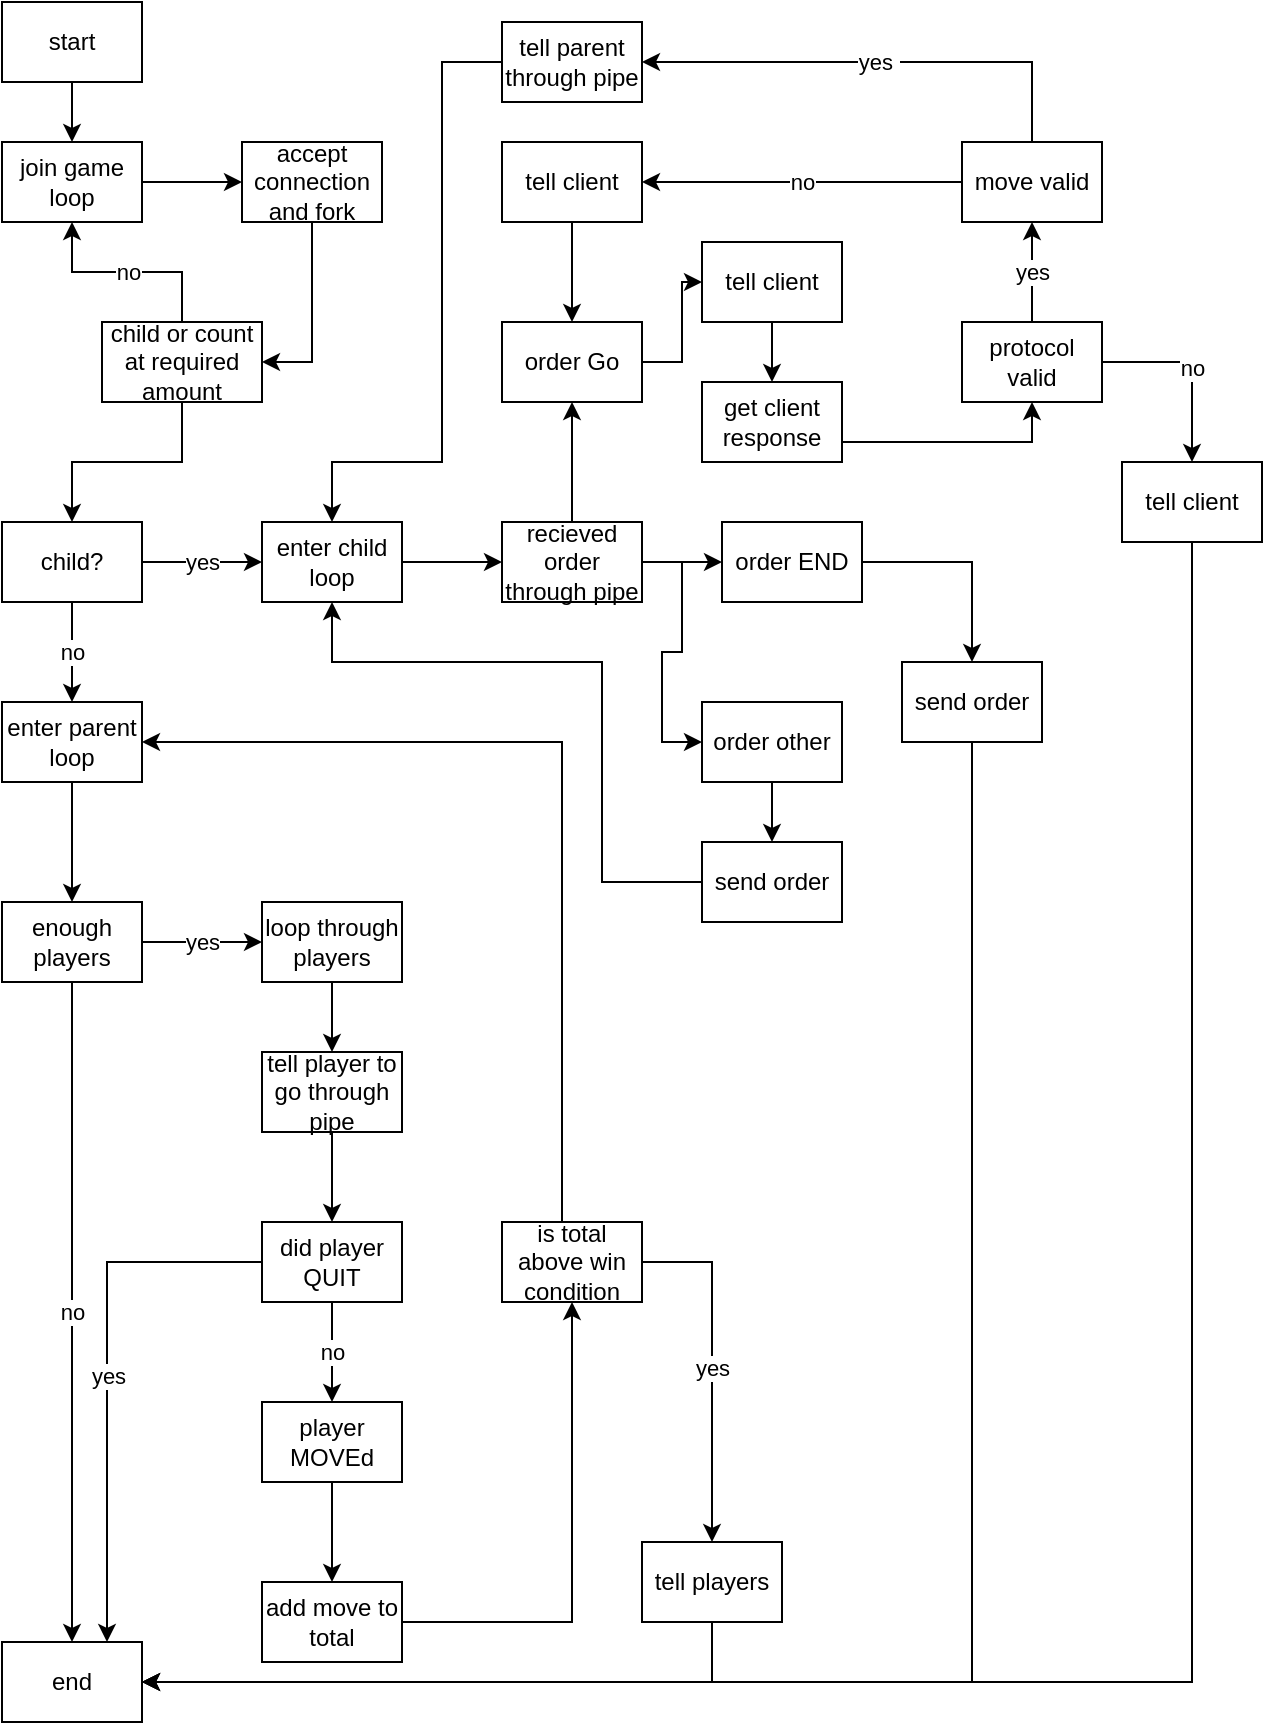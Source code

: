 <mxfile version="15.2.9" type="device"><diagram id="1-CbzqxoBL_xSFwU_Dip" name="Page-1"><mxGraphModel dx="1422" dy="762" grid="1" gridSize="10" guides="1" tooltips="1" connect="1" arrows="1" fold="1" page="1" pageScale="1" pageWidth="827" pageHeight="1169" math="0" shadow="0"><root><mxCell id="0"/><mxCell id="1" parent="0"/><mxCell id="4heciJ__xj-GTiLxZ9Tz-2" style="edgeStyle=orthogonalEdgeStyle;rounded=0;orthogonalLoop=1;jettySize=auto;html=1;" edge="1" parent="1" source="4heciJ__xj-GTiLxZ9Tz-3" target="4heciJ__xj-GTiLxZ9Tz-5"><mxGeometry relative="1" as="geometry"/></mxCell><mxCell id="4heciJ__xj-GTiLxZ9Tz-3" value="start" style="rounded=0;whiteSpace=wrap;html=1;" vertex="1" parent="1"><mxGeometry x="40" y="40" width="70" height="40" as="geometry"/></mxCell><mxCell id="4heciJ__xj-GTiLxZ9Tz-25" style="edgeStyle=orthogonalEdgeStyle;rounded=0;orthogonalLoop=1;jettySize=auto;html=1;entryX=0;entryY=0.5;entryDx=0;entryDy=0;" edge="1" parent="1" source="4heciJ__xj-GTiLxZ9Tz-5" target="4heciJ__xj-GTiLxZ9Tz-22"><mxGeometry relative="1" as="geometry"/></mxCell><mxCell id="4heciJ__xj-GTiLxZ9Tz-5" value="join game loop" style="rounded=0;whiteSpace=wrap;html=1;" vertex="1" parent="1"><mxGeometry x="40" y="110" width="70" height="40" as="geometry"/></mxCell><mxCell id="4heciJ__xj-GTiLxZ9Tz-24" style="edgeStyle=orthogonalEdgeStyle;rounded=0;orthogonalLoop=1;jettySize=auto;html=1;exitX=0.5;exitY=1;exitDx=0;exitDy=0;entryX=1;entryY=0.5;entryDx=0;entryDy=0;" edge="1" parent="1" source="4heciJ__xj-GTiLxZ9Tz-22" target="4heciJ__xj-GTiLxZ9Tz-23"><mxGeometry relative="1" as="geometry"/></mxCell><mxCell id="4heciJ__xj-GTiLxZ9Tz-22" value="accept connection and fork" style="rounded=0;whiteSpace=wrap;html=1;" vertex="1" parent="1"><mxGeometry x="160" y="110" width="70" height="40" as="geometry"/></mxCell><mxCell id="4heciJ__xj-GTiLxZ9Tz-26" value="no&lt;span style=&quot;color: rgba(0 , 0 , 0 , 0) ; font-family: monospace ; font-size: 0px ; background-color: rgb(248 , 249 , 250)&quot;&gt;%3CmxGraphModel%3E%3Croot%3E%3CmxCell%20id%3D%220%22%2F%3E%3CmxCell%20id%3D%221%22%20parent%3D%220%22%2F%3E%3CmxCell%20id%3D%222%22%20value%3D%22accept%20connection%20and%20fork%22%20style%3D%22rounded%3D0%3BwhiteSpace%3Dwrap%3Bhtml%3D1%3B%22%20vertex%3D%221%22%20parent%3D%221%22%3E%3CmxGeometry%20x%3D%22160%22%20y%3D%22110%22%20width%3D%2270%22%20height%3D%2240%22%20as%3D%22geometry%22%2F%3E%3C%2FmxCell%3E%3C%2Froot%3E%3C%2FmxGraphModel%3E&lt;/span&gt;" style="edgeStyle=orthogonalEdgeStyle;rounded=0;orthogonalLoop=1;jettySize=auto;html=1;" edge="1" parent="1" source="4heciJ__xj-GTiLxZ9Tz-23" target="4heciJ__xj-GTiLxZ9Tz-5"><mxGeometry relative="1" as="geometry"/></mxCell><mxCell id="4heciJ__xj-GTiLxZ9Tz-30" style="edgeStyle=orthogonalEdgeStyle;rounded=0;orthogonalLoop=1;jettySize=auto;html=1;entryX=0.5;entryY=0;entryDx=0;entryDy=0;" edge="1" parent="1" source="4heciJ__xj-GTiLxZ9Tz-23" target="4heciJ__xj-GTiLxZ9Tz-27"><mxGeometry relative="1" as="geometry"/></mxCell><mxCell id="4heciJ__xj-GTiLxZ9Tz-23" value="child or count at required amount" style="rounded=0;whiteSpace=wrap;html=1;" vertex="1" parent="1"><mxGeometry x="90" y="200" width="80" height="40" as="geometry"/></mxCell><mxCell id="4heciJ__xj-GTiLxZ9Tz-31" value="yes" style="edgeStyle=orthogonalEdgeStyle;rounded=0;orthogonalLoop=1;jettySize=auto;html=1;" edge="1" parent="1" source="4heciJ__xj-GTiLxZ9Tz-27" target="4heciJ__xj-GTiLxZ9Tz-29"><mxGeometry relative="1" as="geometry"/></mxCell><mxCell id="4heciJ__xj-GTiLxZ9Tz-32" value="no" style="edgeStyle=orthogonalEdgeStyle;rounded=0;orthogonalLoop=1;jettySize=auto;html=1;" edge="1" parent="1" source="4heciJ__xj-GTiLxZ9Tz-27" target="4heciJ__xj-GTiLxZ9Tz-28"><mxGeometry relative="1" as="geometry"/></mxCell><mxCell id="4heciJ__xj-GTiLxZ9Tz-27" value="child?" style="rounded=0;whiteSpace=wrap;html=1;" vertex="1" parent="1"><mxGeometry x="40" y="300" width="70" height="40" as="geometry"/></mxCell><mxCell id="4heciJ__xj-GTiLxZ9Tz-36" style="edgeStyle=orthogonalEdgeStyle;rounded=0;orthogonalLoop=1;jettySize=auto;html=1;" edge="1" parent="1" source="4heciJ__xj-GTiLxZ9Tz-28" target="4heciJ__xj-GTiLxZ9Tz-34"><mxGeometry relative="1" as="geometry"/></mxCell><mxCell id="4heciJ__xj-GTiLxZ9Tz-28" value="enter parent loop" style="rounded=0;whiteSpace=wrap;html=1;" vertex="1" parent="1"><mxGeometry x="40" y="390" width="70" height="40" as="geometry"/></mxCell><mxCell id="4heciJ__xj-GTiLxZ9Tz-59" style="edgeStyle=orthogonalEdgeStyle;rounded=0;orthogonalLoop=1;jettySize=auto;html=1;entryX=0;entryY=0.5;entryDx=0;entryDy=0;" edge="1" parent="1" source="4heciJ__xj-GTiLxZ9Tz-29" target="4heciJ__xj-GTiLxZ9Tz-55"><mxGeometry relative="1" as="geometry"/></mxCell><mxCell id="4heciJ__xj-GTiLxZ9Tz-29" value="enter child loop" style="rounded=0;whiteSpace=wrap;html=1;" vertex="1" parent="1"><mxGeometry x="170" y="300" width="70" height="40" as="geometry"/></mxCell><mxCell id="4heciJ__xj-GTiLxZ9Tz-33" value="end&lt;span style=&quot;color: rgba(0 , 0 , 0 , 0) ; font-family: monospace ; font-size: 0px&quot;&gt;%3CmxGraphModel%3E%3Croot%3E%3CmxCell%20id%3D%220%22%2F%3E%3CmxCell%20id%3D%221%22%20parent%3D%220%22%2F%3E%3CmxCell%20id%3D%222%22%20value%3D%22enter%20child%20loop%22%20style%3D%22rounded%3D0%3BwhiteSpace%3Dwrap%3Bhtml%3D1%3B%22%20vertex%3D%221%22%20parent%3D%221%22%3E%3CmxGeometry%20x%3D%22170%22%20y%3D%22300%22%20width%3D%2270%22%20height%3D%2240%22%20as%3D%22geometry%22%2F%3E%3C%2FmxCell%3E%3C%2Froot%3E%3C%2FmxGraphModel%3E&lt;/span&gt;" style="rounded=0;whiteSpace=wrap;html=1;" vertex="1" parent="1"><mxGeometry x="40" y="860" width="70" height="40" as="geometry"/></mxCell><mxCell id="4heciJ__xj-GTiLxZ9Tz-37" value="no" style="edgeStyle=orthogonalEdgeStyle;rounded=0;orthogonalLoop=1;jettySize=auto;html=1;" edge="1" parent="1" source="4heciJ__xj-GTiLxZ9Tz-34" target="4heciJ__xj-GTiLxZ9Tz-33"><mxGeometry relative="1" as="geometry"/></mxCell><mxCell id="4heciJ__xj-GTiLxZ9Tz-38" value="yes" style="edgeStyle=orthogonalEdgeStyle;rounded=0;orthogonalLoop=1;jettySize=auto;html=1;entryX=0;entryY=0.5;entryDx=0;entryDy=0;" edge="1" parent="1" source="4heciJ__xj-GTiLxZ9Tz-34" target="4heciJ__xj-GTiLxZ9Tz-35"><mxGeometry relative="1" as="geometry"/></mxCell><mxCell id="4heciJ__xj-GTiLxZ9Tz-34" value="enough players" style="rounded=0;whiteSpace=wrap;html=1;" vertex="1" parent="1"><mxGeometry x="40" y="490" width="70" height="40" as="geometry"/></mxCell><mxCell id="4heciJ__xj-GTiLxZ9Tz-52" style="edgeStyle=orthogonalEdgeStyle;rounded=0;orthogonalLoop=1;jettySize=auto;html=1;" edge="1" parent="1" source="4heciJ__xj-GTiLxZ9Tz-35" target="4heciJ__xj-GTiLxZ9Tz-39"><mxGeometry relative="1" as="geometry"/></mxCell><mxCell id="4heciJ__xj-GTiLxZ9Tz-35" value="loop through players" style="rounded=0;whiteSpace=wrap;html=1;" vertex="1" parent="1"><mxGeometry x="170" y="490" width="70" height="40" as="geometry"/></mxCell><mxCell id="4heciJ__xj-GTiLxZ9Tz-53" style="edgeStyle=orthogonalEdgeStyle;rounded=0;orthogonalLoop=1;jettySize=auto;html=1;entryX=0.5;entryY=0;entryDx=0;entryDy=0;" edge="1" parent="1" source="4heciJ__xj-GTiLxZ9Tz-39" target="4heciJ__xj-GTiLxZ9Tz-40"><mxGeometry relative="1" as="geometry"/></mxCell><mxCell id="4heciJ__xj-GTiLxZ9Tz-39" value="tell player to go through pipe" style="rounded=0;whiteSpace=wrap;html=1;" vertex="1" parent="1"><mxGeometry x="170" y="565" width="70" height="40" as="geometry"/></mxCell><mxCell id="4heciJ__xj-GTiLxZ9Tz-42" value="no" style="edgeStyle=orthogonalEdgeStyle;rounded=0;orthogonalLoop=1;jettySize=auto;html=1;exitX=0.5;exitY=1;exitDx=0;exitDy=0;entryX=0.5;entryY=0;entryDx=0;entryDy=0;" edge="1" parent="1" source="4heciJ__xj-GTiLxZ9Tz-40" target="4heciJ__xj-GTiLxZ9Tz-41"><mxGeometry relative="1" as="geometry"/></mxCell><mxCell id="4heciJ__xj-GTiLxZ9Tz-43" value="yes" style="edgeStyle=orthogonalEdgeStyle;rounded=0;orthogonalLoop=1;jettySize=auto;html=1;entryX=0.75;entryY=0;entryDx=0;entryDy=0;" edge="1" parent="1" source="4heciJ__xj-GTiLxZ9Tz-40" target="4heciJ__xj-GTiLxZ9Tz-33"><mxGeometry relative="1" as="geometry"/></mxCell><mxCell id="4heciJ__xj-GTiLxZ9Tz-40" value="did player QUIT" style="rounded=0;whiteSpace=wrap;html=1;" vertex="1" parent="1"><mxGeometry x="170" y="650" width="70" height="40" as="geometry"/></mxCell><mxCell id="4heciJ__xj-GTiLxZ9Tz-46" style="edgeStyle=orthogonalEdgeStyle;rounded=0;orthogonalLoop=1;jettySize=auto;html=1;" edge="1" parent="1" source="4heciJ__xj-GTiLxZ9Tz-41" target="4heciJ__xj-GTiLxZ9Tz-44"><mxGeometry relative="1" as="geometry"/></mxCell><mxCell id="4heciJ__xj-GTiLxZ9Tz-41" value="player MOVEd" style="rounded=0;whiteSpace=wrap;html=1;" vertex="1" parent="1"><mxGeometry x="170" y="740" width="70" height="40" as="geometry"/></mxCell><mxCell id="4heciJ__xj-GTiLxZ9Tz-47" style="edgeStyle=orthogonalEdgeStyle;rounded=0;orthogonalLoop=1;jettySize=auto;html=1;entryX=0.5;entryY=1;entryDx=0;entryDy=0;" edge="1" parent="1" source="4heciJ__xj-GTiLxZ9Tz-44" target="4heciJ__xj-GTiLxZ9Tz-45"><mxGeometry relative="1" as="geometry"/></mxCell><mxCell id="4heciJ__xj-GTiLxZ9Tz-44" value="add move to total" style="rounded=0;whiteSpace=wrap;html=1;" vertex="1" parent="1"><mxGeometry x="170" y="830" width="70" height="40" as="geometry"/></mxCell><mxCell id="4heciJ__xj-GTiLxZ9Tz-49" value="yes" style="edgeStyle=orthogonalEdgeStyle;rounded=0;orthogonalLoop=1;jettySize=auto;html=1;" edge="1" parent="1" source="4heciJ__xj-GTiLxZ9Tz-45" target="4heciJ__xj-GTiLxZ9Tz-48"><mxGeometry relative="1" as="geometry"><Array as="points"><mxPoint x="395" y="670"/></Array></mxGeometry></mxCell><mxCell id="4heciJ__xj-GTiLxZ9Tz-54" style="edgeStyle=orthogonalEdgeStyle;rounded=0;orthogonalLoop=1;jettySize=auto;html=1;entryX=1;entryY=0.5;entryDx=0;entryDy=0;" edge="1" parent="1" source="4heciJ__xj-GTiLxZ9Tz-45" target="4heciJ__xj-GTiLxZ9Tz-28"><mxGeometry relative="1" as="geometry"><Array as="points"><mxPoint x="320" y="410"/></Array></mxGeometry></mxCell><mxCell id="4heciJ__xj-GTiLxZ9Tz-45" value="is total above win condition" style="rounded=0;whiteSpace=wrap;html=1;" vertex="1" parent="1"><mxGeometry x="290" y="650" width="70" height="40" as="geometry"/></mxCell><mxCell id="4heciJ__xj-GTiLxZ9Tz-50" style="edgeStyle=orthogonalEdgeStyle;rounded=0;orthogonalLoop=1;jettySize=auto;html=1;entryX=1;entryY=0.5;entryDx=0;entryDy=0;" edge="1" parent="1" source="4heciJ__xj-GTiLxZ9Tz-48" target="4heciJ__xj-GTiLxZ9Tz-33"><mxGeometry relative="1" as="geometry"><Array as="points"><mxPoint x="395" y="880"/></Array></mxGeometry></mxCell><mxCell id="4heciJ__xj-GTiLxZ9Tz-48" value="tell players" style="rounded=0;whiteSpace=wrap;html=1;" vertex="1" parent="1"><mxGeometry x="360" y="810" width="70" height="40" as="geometry"/></mxCell><mxCell id="4heciJ__xj-GTiLxZ9Tz-60" style="edgeStyle=orthogonalEdgeStyle;rounded=0;orthogonalLoop=1;jettySize=auto;html=1;" edge="1" parent="1" source="4heciJ__xj-GTiLxZ9Tz-55" target="4heciJ__xj-GTiLxZ9Tz-56"><mxGeometry relative="1" as="geometry"/></mxCell><mxCell id="4heciJ__xj-GTiLxZ9Tz-61" value="" style="edgeStyle=orthogonalEdgeStyle;rounded=0;orthogonalLoop=1;jettySize=auto;html=1;" edge="1" parent="1" source="4heciJ__xj-GTiLxZ9Tz-55" target="4heciJ__xj-GTiLxZ9Tz-58"><mxGeometry relative="1" as="geometry"/></mxCell><mxCell id="4heciJ__xj-GTiLxZ9Tz-62" style="edgeStyle=orthogonalEdgeStyle;rounded=0;orthogonalLoop=1;jettySize=auto;html=1;entryX=0;entryY=0.5;entryDx=0;entryDy=0;" edge="1" parent="1" source="4heciJ__xj-GTiLxZ9Tz-55" target="4heciJ__xj-GTiLxZ9Tz-57"><mxGeometry relative="1" as="geometry"/></mxCell><mxCell id="4heciJ__xj-GTiLxZ9Tz-55" value="recieved order through pipe" style="rounded=0;whiteSpace=wrap;html=1;" vertex="1" parent="1"><mxGeometry x="290" y="300" width="70" height="40" as="geometry"/></mxCell><mxCell id="4heciJ__xj-GTiLxZ9Tz-77" style="edgeStyle=orthogonalEdgeStyle;rounded=0;orthogonalLoop=1;jettySize=auto;html=1;entryX=0;entryY=0.5;entryDx=0;entryDy=0;" edge="1" parent="1" source="4heciJ__xj-GTiLxZ9Tz-56" target="4heciJ__xj-GTiLxZ9Tz-76"><mxGeometry relative="1" as="geometry"/></mxCell><mxCell id="4heciJ__xj-GTiLxZ9Tz-56" value="order Go" style="rounded=0;whiteSpace=wrap;html=1;" vertex="1" parent="1"><mxGeometry x="290" y="200" width="70" height="40" as="geometry"/></mxCell><mxCell id="4heciJ__xj-GTiLxZ9Tz-65" style="edgeStyle=orthogonalEdgeStyle;rounded=0;orthogonalLoop=1;jettySize=auto;html=1;" edge="1" parent="1" source="4heciJ__xj-GTiLxZ9Tz-57" target="4heciJ__xj-GTiLxZ9Tz-63"><mxGeometry relative="1" as="geometry"/></mxCell><mxCell id="4heciJ__xj-GTiLxZ9Tz-57" value="order other" style="rounded=0;whiteSpace=wrap;html=1;" vertex="1" parent="1"><mxGeometry x="390" y="390" width="70" height="40" as="geometry"/></mxCell><mxCell id="4heciJ__xj-GTiLxZ9Tz-67" style="edgeStyle=orthogonalEdgeStyle;rounded=0;orthogonalLoop=1;jettySize=auto;html=1;entryX=0.5;entryY=0;entryDx=0;entryDy=0;" edge="1" parent="1" source="4heciJ__xj-GTiLxZ9Tz-58" target="4heciJ__xj-GTiLxZ9Tz-66"><mxGeometry relative="1" as="geometry"><mxPoint x="520" y="320" as="targetPoint"/></mxGeometry></mxCell><mxCell id="4heciJ__xj-GTiLxZ9Tz-58" value="order END" style="rounded=0;whiteSpace=wrap;html=1;" vertex="1" parent="1"><mxGeometry x="400" y="300" width="70" height="40" as="geometry"/></mxCell><mxCell id="4heciJ__xj-GTiLxZ9Tz-64" style="edgeStyle=orthogonalEdgeStyle;rounded=0;orthogonalLoop=1;jettySize=auto;html=1;entryX=0.5;entryY=1;entryDx=0;entryDy=0;" edge="1" parent="1" source="4heciJ__xj-GTiLxZ9Tz-63" target="4heciJ__xj-GTiLxZ9Tz-29"><mxGeometry relative="1" as="geometry"><Array as="points"><mxPoint x="340" y="480"/><mxPoint x="340" y="370"/><mxPoint x="205" y="370"/></Array></mxGeometry></mxCell><mxCell id="4heciJ__xj-GTiLxZ9Tz-63" value="send order" style="rounded=0;whiteSpace=wrap;html=1;" vertex="1" parent="1"><mxGeometry x="390" y="460" width="70" height="40" as="geometry"/></mxCell><mxCell id="4heciJ__xj-GTiLxZ9Tz-68" style="edgeStyle=orthogonalEdgeStyle;rounded=0;orthogonalLoop=1;jettySize=auto;html=1;entryX=1;entryY=0.5;entryDx=0;entryDy=0;" edge="1" parent="1" source="4heciJ__xj-GTiLxZ9Tz-66" target="4heciJ__xj-GTiLxZ9Tz-33"><mxGeometry relative="1" as="geometry"><Array as="points"><mxPoint x="525" y="880"/></Array></mxGeometry></mxCell><mxCell id="4heciJ__xj-GTiLxZ9Tz-66" value="send order" style="rounded=0;whiteSpace=wrap;html=1;" vertex="1" parent="1"><mxGeometry x="490" y="370" width="70" height="40" as="geometry"/></mxCell><mxCell id="4heciJ__xj-GTiLxZ9Tz-75" style="edgeStyle=orthogonalEdgeStyle;rounded=0;orthogonalLoop=1;jettySize=auto;html=1;" edge="1" parent="1" source="4heciJ__xj-GTiLxZ9Tz-69" target="4heciJ__xj-GTiLxZ9Tz-56"><mxGeometry relative="1" as="geometry"/></mxCell><mxCell id="4heciJ__xj-GTiLxZ9Tz-69" value="tell client" style="rounded=0;whiteSpace=wrap;html=1;" vertex="1" parent="1"><mxGeometry x="290" y="110" width="70" height="40" as="geometry"/></mxCell><mxCell id="4heciJ__xj-GTiLxZ9Tz-79" style="edgeStyle=orthogonalEdgeStyle;rounded=0;orthogonalLoop=1;jettySize=auto;html=1;entryX=0.5;entryY=1;entryDx=0;entryDy=0;" edge="1" parent="1" source="4heciJ__xj-GTiLxZ9Tz-70" target="4heciJ__xj-GTiLxZ9Tz-71"><mxGeometry relative="1" as="geometry"><Array as="points"><mxPoint x="555" y="260"/></Array></mxGeometry></mxCell><mxCell id="4heciJ__xj-GTiLxZ9Tz-70" value="get client response" style="rounded=0;whiteSpace=wrap;html=1;" vertex="1" parent="1"><mxGeometry x="390" y="230" width="70" height="40" as="geometry"/></mxCell><mxCell id="4heciJ__xj-GTiLxZ9Tz-80" value="yes" style="edgeStyle=orthogonalEdgeStyle;rounded=0;orthogonalLoop=1;jettySize=auto;html=1;entryX=0.5;entryY=1;entryDx=0;entryDy=0;" edge="1" parent="1" source="4heciJ__xj-GTiLxZ9Tz-71" target="4heciJ__xj-GTiLxZ9Tz-73"><mxGeometry relative="1" as="geometry"/></mxCell><mxCell id="4heciJ__xj-GTiLxZ9Tz-82" value="no" style="edgeStyle=orthogonalEdgeStyle;rounded=0;orthogonalLoop=1;jettySize=auto;html=1;" edge="1" parent="1" source="4heciJ__xj-GTiLxZ9Tz-71" target="4heciJ__xj-GTiLxZ9Tz-81"><mxGeometry relative="1" as="geometry"/></mxCell><mxCell id="4heciJ__xj-GTiLxZ9Tz-71" value="protocol valid" style="rounded=0;whiteSpace=wrap;html=1;" vertex="1" parent="1"><mxGeometry x="520" y="200" width="70" height="40" as="geometry"/></mxCell><mxCell id="4heciJ__xj-GTiLxZ9Tz-84" style="edgeStyle=orthogonalEdgeStyle;rounded=0;orthogonalLoop=1;jettySize=auto;html=1;entryX=0.5;entryY=0;entryDx=0;entryDy=0;" edge="1" parent="1" source="4heciJ__xj-GTiLxZ9Tz-72" target="4heciJ__xj-GTiLxZ9Tz-29"><mxGeometry relative="1" as="geometry"><Array as="points"><mxPoint x="260" y="70"/><mxPoint x="260" y="270"/><mxPoint x="205" y="270"/></Array></mxGeometry></mxCell><mxCell id="4heciJ__xj-GTiLxZ9Tz-72" value="tell parent through pipe" style="rounded=0;whiteSpace=wrap;html=1;" vertex="1" parent="1"><mxGeometry x="290" y="50" width="70" height="40" as="geometry"/></mxCell><mxCell id="4heciJ__xj-GTiLxZ9Tz-74" value="no" style="edgeStyle=orthogonalEdgeStyle;rounded=0;orthogonalLoop=1;jettySize=auto;html=1;entryX=1;entryY=0.5;entryDx=0;entryDy=0;" edge="1" parent="1" source="4heciJ__xj-GTiLxZ9Tz-73" target="4heciJ__xj-GTiLxZ9Tz-69"><mxGeometry relative="1" as="geometry"/></mxCell><mxCell id="4heciJ__xj-GTiLxZ9Tz-85" value="yes&amp;nbsp;" style="edgeStyle=orthogonalEdgeStyle;rounded=0;orthogonalLoop=1;jettySize=auto;html=1;entryX=1;entryY=0.5;entryDx=0;entryDy=0;" edge="1" parent="1" source="4heciJ__xj-GTiLxZ9Tz-73" target="4heciJ__xj-GTiLxZ9Tz-72"><mxGeometry relative="1" as="geometry"><Array as="points"><mxPoint x="555" y="70"/></Array></mxGeometry></mxCell><mxCell id="4heciJ__xj-GTiLxZ9Tz-73" value="move valid" style="rounded=0;whiteSpace=wrap;html=1;" vertex="1" parent="1"><mxGeometry x="520" y="110" width="70" height="40" as="geometry"/></mxCell><mxCell id="4heciJ__xj-GTiLxZ9Tz-78" style="edgeStyle=orthogonalEdgeStyle;rounded=0;orthogonalLoop=1;jettySize=auto;html=1;entryX=0.5;entryY=0;entryDx=0;entryDy=0;" edge="1" parent="1" source="4heciJ__xj-GTiLxZ9Tz-76" target="4heciJ__xj-GTiLxZ9Tz-70"><mxGeometry relative="1" as="geometry"/></mxCell><mxCell id="4heciJ__xj-GTiLxZ9Tz-76" value="tell client" style="rounded=0;whiteSpace=wrap;html=1;" vertex="1" parent="1"><mxGeometry x="390" y="160" width="70" height="40" as="geometry"/></mxCell><mxCell id="4heciJ__xj-GTiLxZ9Tz-83" style="edgeStyle=orthogonalEdgeStyle;rounded=0;orthogonalLoop=1;jettySize=auto;html=1;entryX=1;entryY=0.5;entryDx=0;entryDy=0;" edge="1" parent="1" source="4heciJ__xj-GTiLxZ9Tz-81" target="4heciJ__xj-GTiLxZ9Tz-33"><mxGeometry relative="1" as="geometry"><Array as="points"><mxPoint x="635" y="880"/></Array></mxGeometry></mxCell><mxCell id="4heciJ__xj-GTiLxZ9Tz-81" value="tell client" style="rounded=0;whiteSpace=wrap;html=1;" vertex="1" parent="1"><mxGeometry x="600" y="270" width="70" height="40" as="geometry"/></mxCell></root></mxGraphModel></diagram></mxfile>